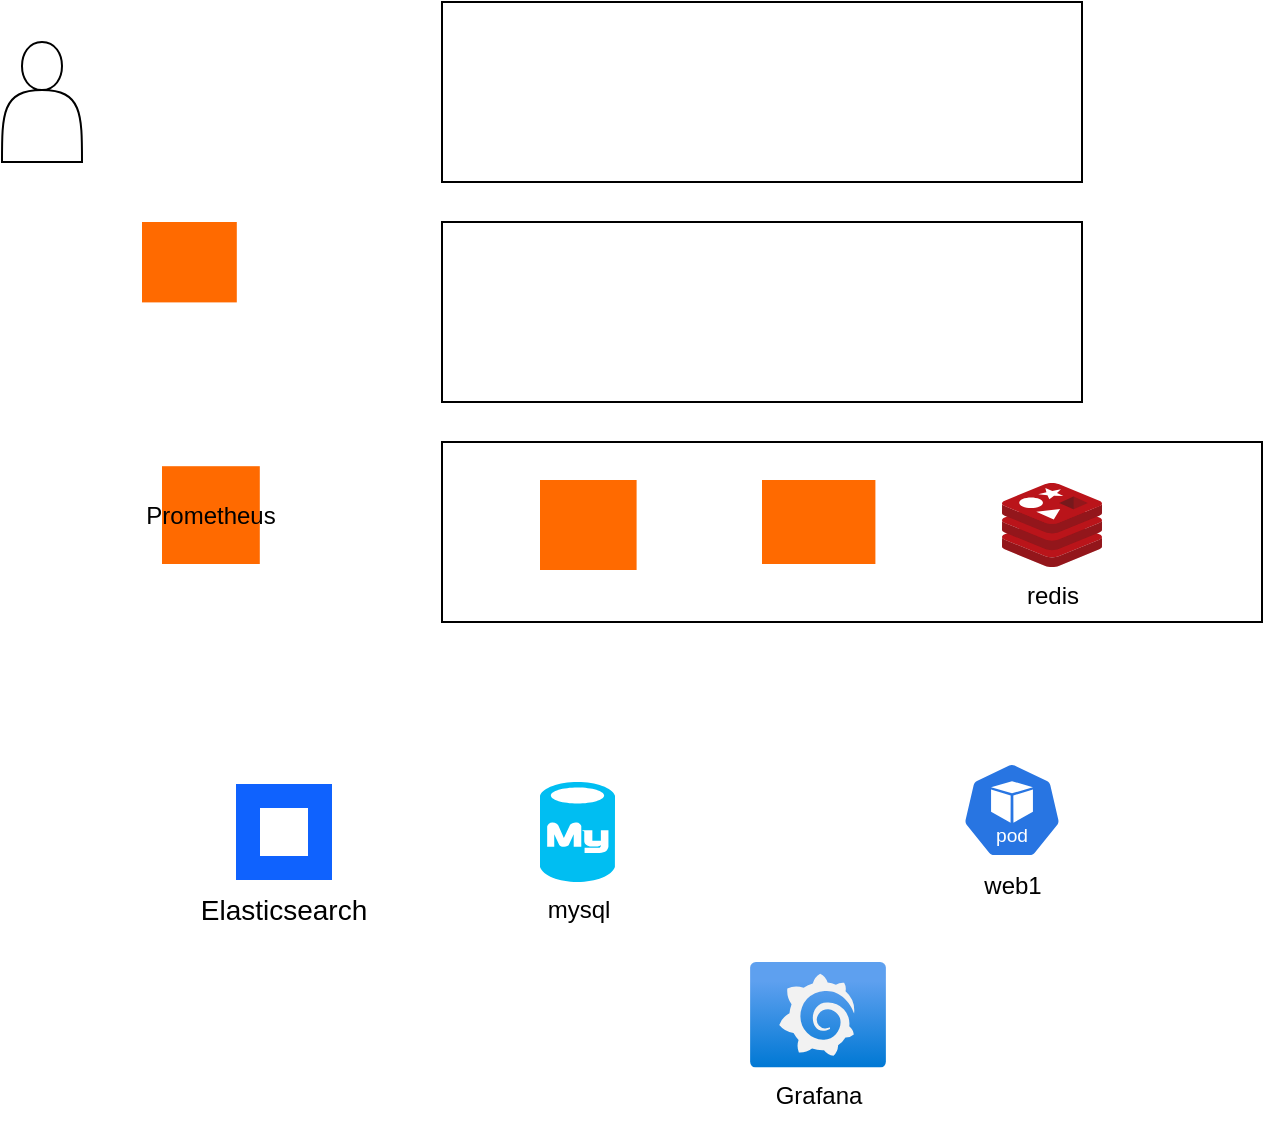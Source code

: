 <mxfile version="26.0.16">
  <diagram name="第 1 页" id="b928Ktheh42S2Av8iKqL">
    <mxGraphModel dx="1426" dy="789" grid="1" gridSize="10" guides="1" tooltips="1" connect="1" arrows="1" fold="1" page="1" pageScale="1" pageWidth="827" pageHeight="1169" math="0" shadow="0">
      <root>
        <mxCell id="0" />
        <mxCell id="1" parent="0" />
        <mxCell id="Z2GiQpcKW56BKblZROzc-1" value="" style="shape=actor;whiteSpace=wrap;html=1;" vertex="1" parent="1">
          <mxGeometry x="80" y="270" width="40" height="60" as="geometry" />
        </mxCell>
        <mxCell id="Z2GiQpcKW56BKblZROzc-21" value="" style="rounded=0;whiteSpace=wrap;html=1;" vertex="1" parent="1">
          <mxGeometry x="300" y="250" width="320" height="90" as="geometry" />
        </mxCell>
        <mxCell id="Z2GiQpcKW56BKblZROzc-22" value="" style="rounded=0;whiteSpace=wrap;html=1;" vertex="1" parent="1">
          <mxGeometry x="300" y="360" width="320" height="90" as="geometry" />
        </mxCell>
        <mxCell id="Z2GiQpcKW56BKblZROzc-23" value="" style="rounded=0;whiteSpace=wrap;html=1;" vertex="1" parent="1">
          <mxGeometry x="300" y="470" width="410" height="90" as="geometry" />
        </mxCell>
        <mxCell id="Z2GiQpcKW56BKblZROzc-24" value="" style="points=[];aspect=fixed;html=1;align=center;shadow=0;dashed=0;fillColor=#FF6A00;strokeColor=none;shape=mxgraph.alibaba_cloud.slb_server_load_balancer_01;" vertex="1" parent="1">
          <mxGeometry x="150" y="360" width="47.4" height="40.2" as="geometry" />
        </mxCell>
        <mxCell id="Z2GiQpcKW56BKblZROzc-27" value="redis" style="image;sketch=0;aspect=fixed;html=1;points=[];align=center;fontSize=12;image=img/lib/mscae/Cache_Redis_Product.svg;" vertex="1" parent="1">
          <mxGeometry x="580" y="490.5" width="50" height="42" as="geometry" />
        </mxCell>
        <mxCell id="Z2GiQpcKW56BKblZROzc-28" value="" style="points=[];aspect=fixed;html=1;align=center;shadow=0;dashed=0;fillColor=#FF6A00;strokeColor=none;shape=mxgraph.alibaba_cloud.mysql;" vertex="1" parent="1">
          <mxGeometry x="349" y="489" width="48.3" height="45" as="geometry" />
        </mxCell>
        <mxCell id="Z2GiQpcKW56BKblZROzc-29" value="" style="points=[];aspect=fixed;html=1;align=center;shadow=0;dashed=0;fillColor=#FF6A00;strokeColor=none;shape=mxgraph.alibaba_cloud.kafka;" vertex="1" parent="1">
          <mxGeometry x="460" y="489" width="56.7" height="42" as="geometry" />
        </mxCell>
        <mxCell id="Z2GiQpcKW56BKblZROzc-32" value="mysql" style="verticalLabelPosition=bottom;html=1;verticalAlign=top;align=center;strokeColor=none;fillColor=#00BEF2;shape=mxgraph.azure.mysql_database;" vertex="1" parent="1">
          <mxGeometry x="349" y="640" width="37.5" height="50" as="geometry" />
        </mxCell>
        <mxCell id="Z2GiQpcKW56BKblZROzc-34" value="web1" style="aspect=fixed;sketch=0;html=1;dashed=0;whitespace=wrap;verticalLabelPosition=bottom;verticalAlign=top;fillColor=#2875E2;strokeColor=#ffffff;points=[[0.005,0.63,0],[0.1,0.2,0],[0.9,0.2,0],[0.5,0,0],[0.995,0.63,0],[0.72,0.99,0],[0.5,1,0],[0.28,0.99,0]];shape=mxgraph.kubernetes.icon2;kubernetesLabel=1;prIcon=pod" vertex="1" parent="1">
          <mxGeometry x="560" y="630" width="50" height="48" as="geometry" />
        </mxCell>
        <mxCell id="Z2GiQpcKW56BKblZROzc-35" value="Elasticsearch" style="shape=rect;fillColor=#0F62FE;aspect=fixed;resizable=0;labelPosition=center;verticalLabelPosition=bottom;align=center;verticalAlign=top;strokeColor=none;fontSize=14;" vertex="1" parent="1">
          <mxGeometry x="197" y="641" width="48" height="48" as="geometry" />
        </mxCell>
        <mxCell id="Z2GiQpcKW56BKblZROzc-36" value="" style="fillColor=#ffffff;strokeColor=none;dashed=0;outlineConnect=0;html=1;labelPosition=center;verticalLabelPosition=bottom;verticalAlign=top;part=1;movable=0;resizable=0;rotatable=0;shape=mxgraph.ibm_cloud.database--elastic" vertex="1" parent="Z2GiQpcKW56BKblZROzc-35">
          <mxGeometry width="24" height="24" relative="1" as="geometry">
            <mxPoint x="12" y="12" as="offset" />
          </mxGeometry>
        </mxCell>
        <mxCell id="Z2GiQpcKW56BKblZROzc-37" value="Prometheus" style="points=[];aspect=fixed;html=1;align=center;shadow=0;dashed=0;fillColor=#FF6A00;strokeColor=none;shape=mxgraph.alibaba_cloud.prometheus;" vertex="1" parent="1">
          <mxGeometry x="160" y="482.1" width="48.9" height="48.9" as="geometry" />
        </mxCell>
        <mxCell id="Z2GiQpcKW56BKblZROzc-38" value="Grafana&lt;div&gt;&lt;br&gt;&lt;/div&gt;" style="image;aspect=fixed;html=1;points=[];align=center;fontSize=12;image=img/lib/azure2/other/Grafana.svg;" vertex="1" parent="1">
          <mxGeometry x="454" y="730" width="68" height="52.8" as="geometry" />
        </mxCell>
      </root>
    </mxGraphModel>
  </diagram>
</mxfile>
